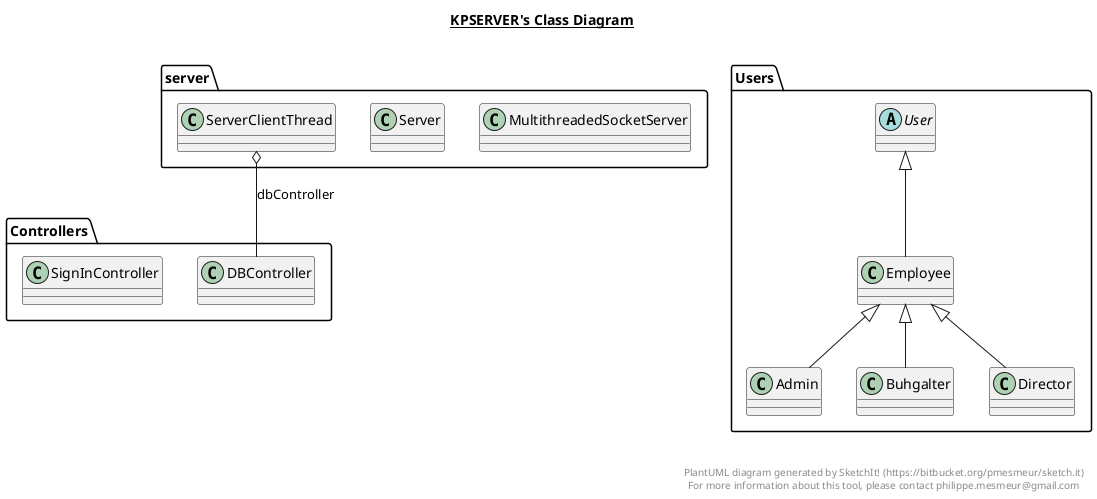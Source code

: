 @startuml

title __KPSERVER's Class Diagram__\n

  namespace Controllers {
    class Controllers.DBController {
    }
  }
  

  namespace Controllers {
    class Controllers.SignInController {
    }
  }
  

  namespace Users {
    class Users.Admin {
    }
  }
  

  namespace Users {
    class Users.Buhgalter {
    }
  }
  

  namespace Users {
    class Users.Director {
    }
  }
  

  namespace Users {
    class Users.Employee {
    }
  }
  

  namespace Users {
    abstract class Users.User {
    }
  }
  

  namespace server {
    class server.MultithreadedSocketServer {
    }
  }
  

  namespace server {
    class server.Server {
    }
  }
  

  namespace server {
    class server.ServerClientThread {
    }
  }
  

  Users.Admin -up-|> Users.Employee
  Users.Buhgalter -up-|> Users.Employee
  Users.Director -up-|> Users.Employee
  Users.Employee -up-|> Users.User
  server.ServerClientThread o-- Controllers.DBController : dbController


right footer


PlantUML diagram generated by SketchIt! (https://bitbucket.org/pmesmeur/sketch.it)
For more information about this tool, please contact philippe.mesmeur@gmail.com
endfooter

@enduml
